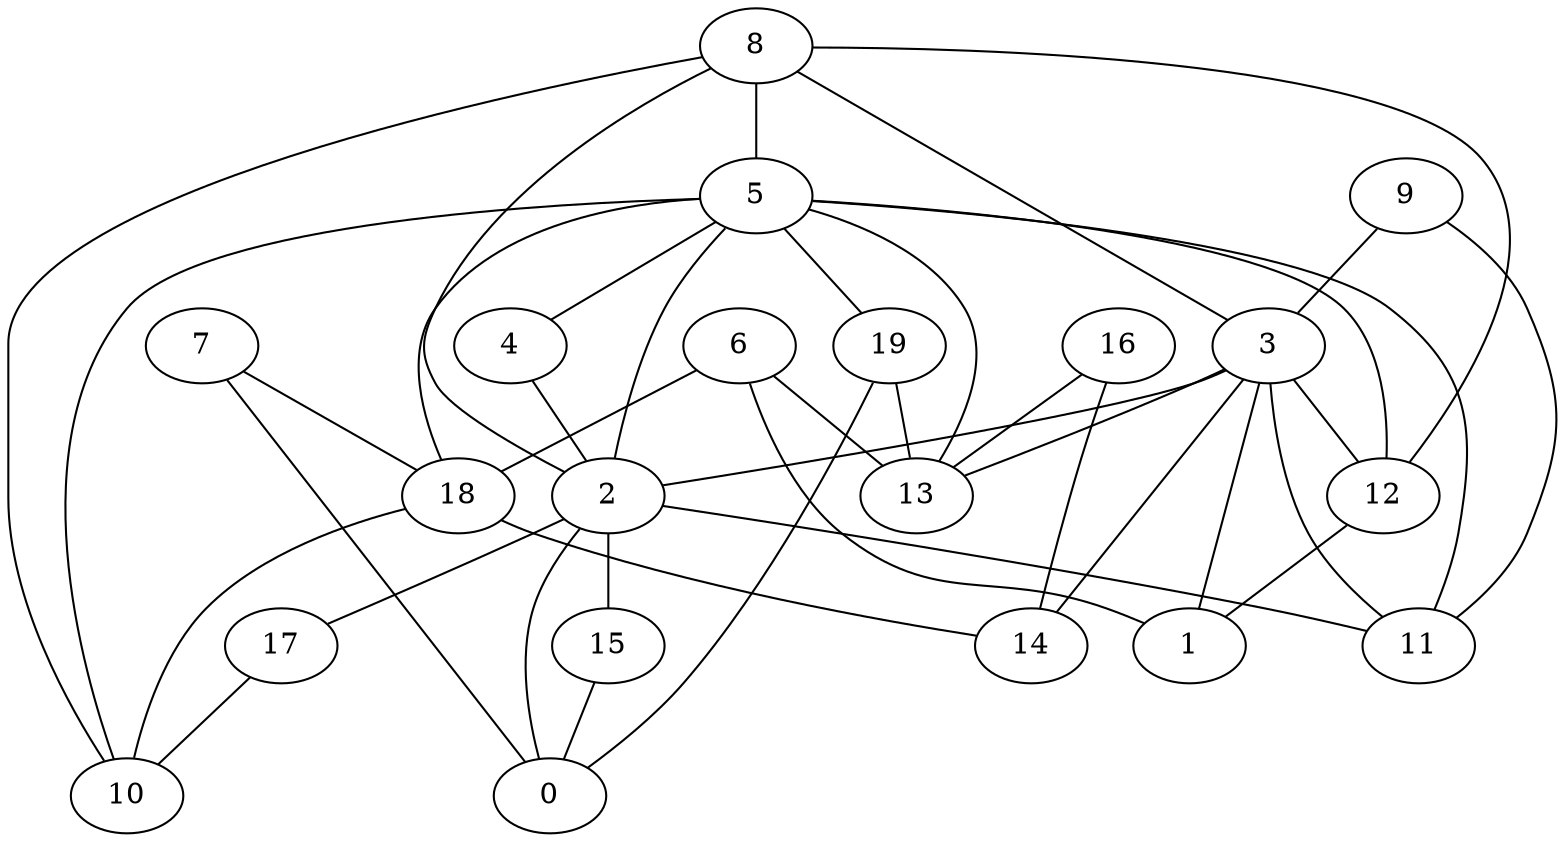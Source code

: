 digraph GG_graph {

subgraph G_graph {
edge [color = black]
"7" -> "18" [dir = none]
"7" -> "0" [dir = none]
"17" -> "10" [dir = none]
"18" -> "10" [dir = none]
"18" -> "14" [dir = none]
"4" -> "2" [dir = none]
"2" -> "0" [dir = none]
"2" -> "15" [dir = none]
"2" -> "17" [dir = none]
"2" -> "11" [dir = none]
"6" -> "1" [dir = none]
"6" -> "18" [dir = none]
"19" -> "13" [dir = none]
"19" -> "0" [dir = none]
"15" -> "0" [dir = none]
"8" -> "12" [dir = none]
"8" -> "3" [dir = none]
"8" -> "5" [dir = none]
"8" -> "2" [dir = none]
"8" -> "10" [dir = none]
"5" -> "4" [dir = none]
"5" -> "18" [dir = none]
"5" -> "10" [dir = none]
"5" -> "11" [dir = none]
"5" -> "19" [dir = none]
"5" -> "2" [dir = none]
"5" -> "13" [dir = none]
"5" -> "12" [dir = none]
"16" -> "14" [dir = none]
"16" -> "13" [dir = none]
"3" -> "13" [dir = none]
"3" -> "14" [dir = none]
"3" -> "1" [dir = none]
"3" -> "2" [dir = none]
"3" -> "12" [dir = none]
"12" -> "1" [dir = none]
"9" -> "11" [dir = none]
"9" -> "3" [dir = none]
"3" -> "11" [dir = none]
"6" -> "13" [dir = none]
}

}
